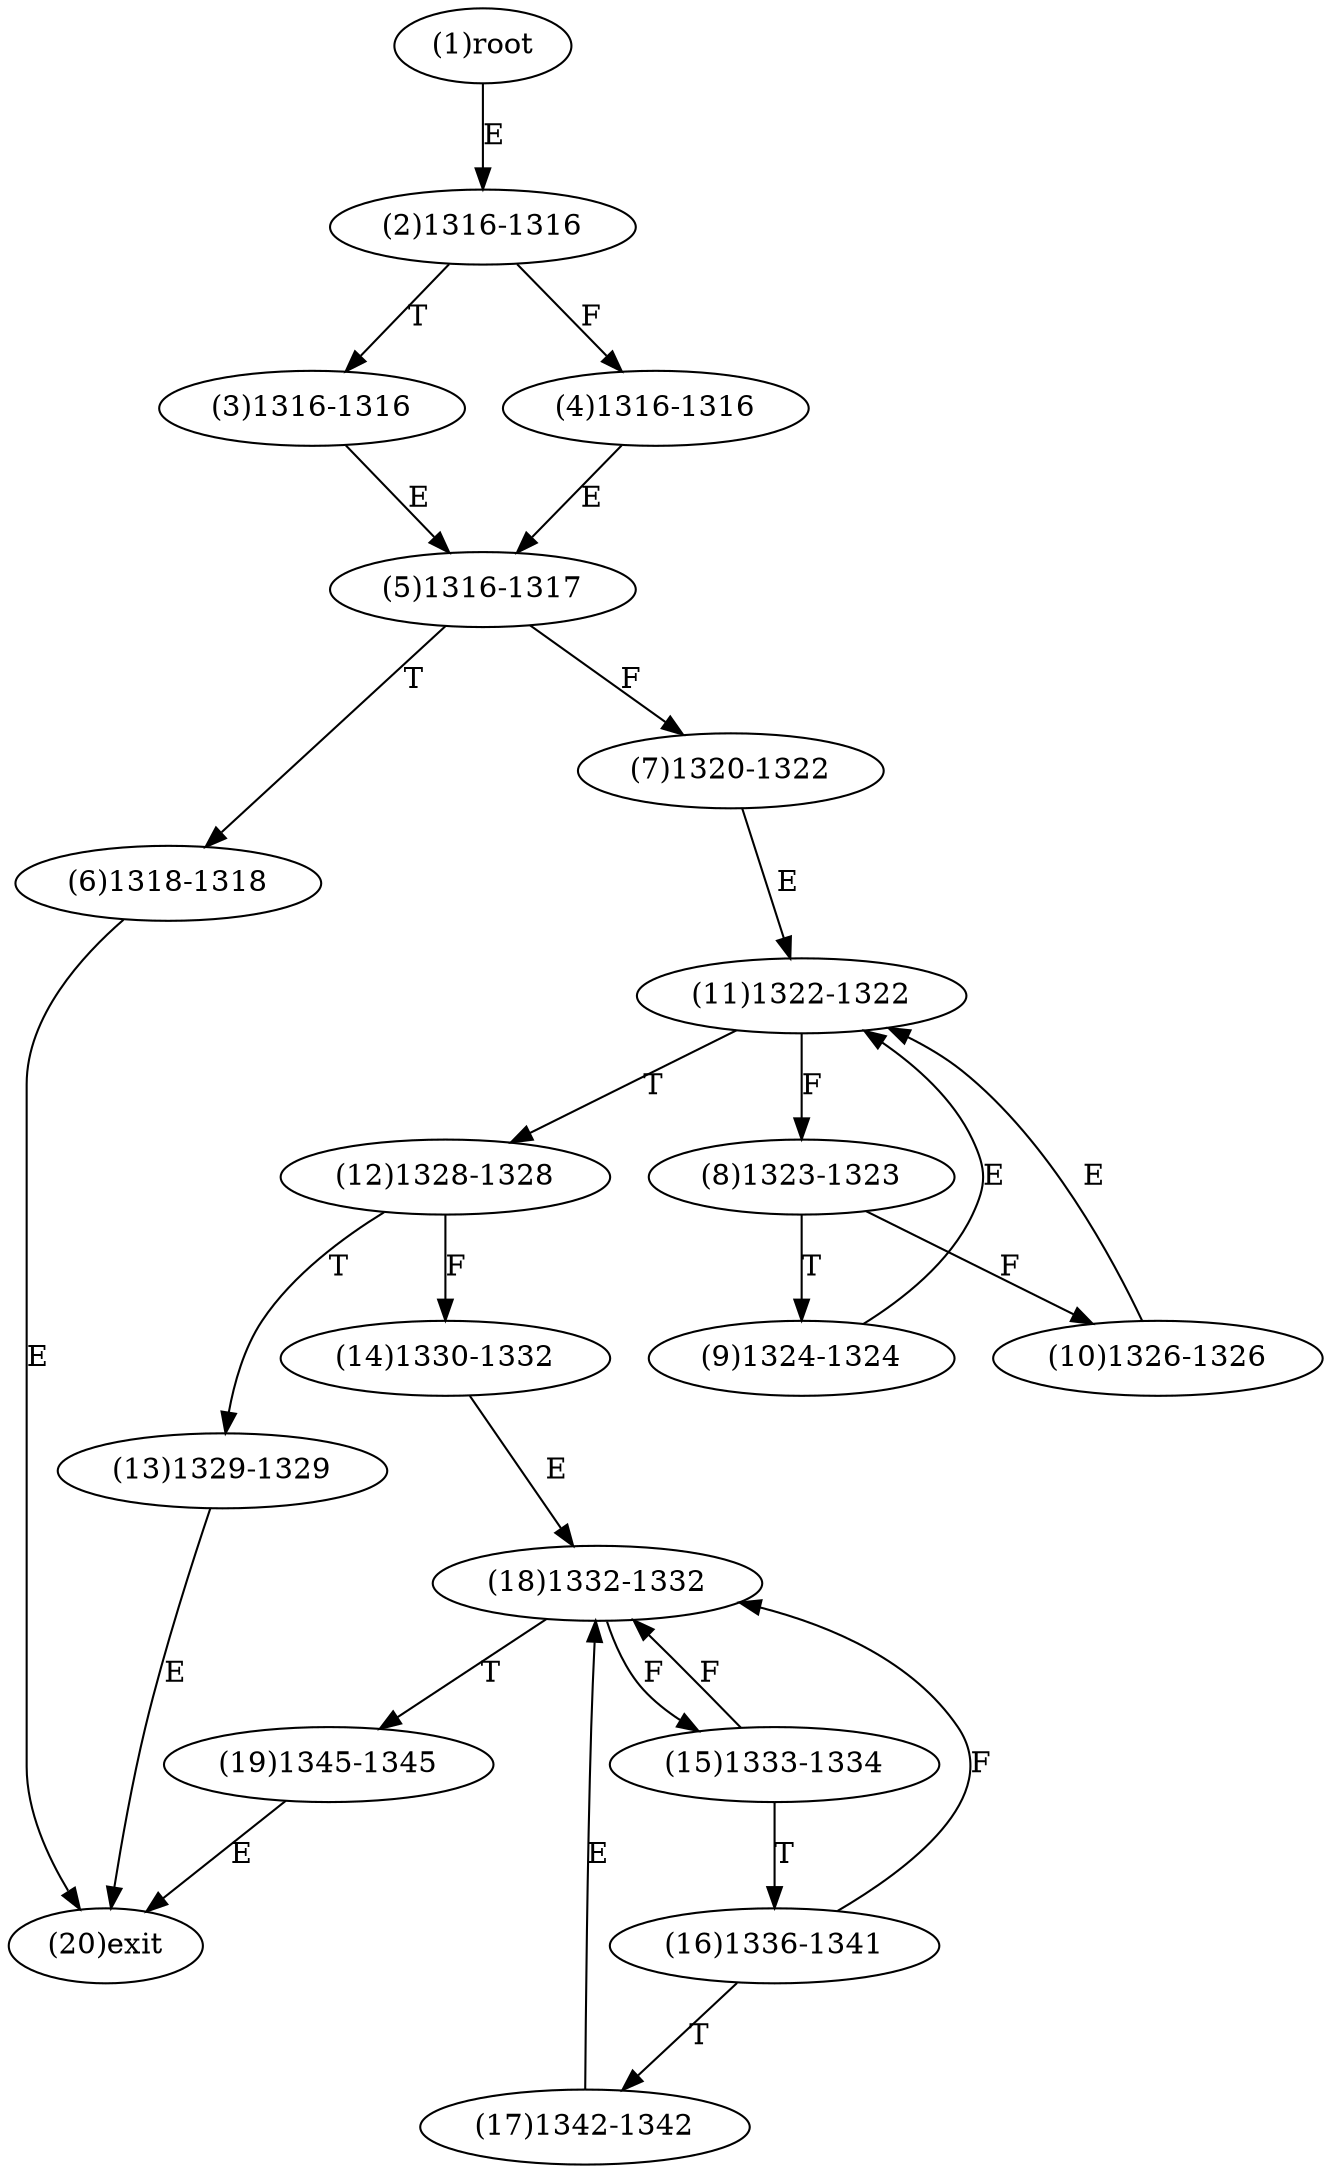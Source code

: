 digraph "" { 
1[ label="(1)root"];
2[ label="(2)1316-1316"];
3[ label="(3)1316-1316"];
4[ label="(4)1316-1316"];
5[ label="(5)1316-1317"];
6[ label="(6)1318-1318"];
7[ label="(7)1320-1322"];
8[ label="(8)1323-1323"];
9[ label="(9)1324-1324"];
10[ label="(10)1326-1326"];
11[ label="(11)1322-1322"];
12[ label="(12)1328-1328"];
13[ label="(13)1329-1329"];
14[ label="(14)1330-1332"];
15[ label="(15)1333-1334"];
17[ label="(17)1342-1342"];
16[ label="(16)1336-1341"];
19[ label="(19)1345-1345"];
18[ label="(18)1332-1332"];
20[ label="(20)exit"];
1->2[ label="E"];
2->4[ label="F"];
2->3[ label="T"];
3->5[ label="E"];
4->5[ label="E"];
5->7[ label="F"];
5->6[ label="T"];
6->20[ label="E"];
7->11[ label="E"];
8->10[ label="F"];
8->9[ label="T"];
9->11[ label="E"];
10->11[ label="E"];
11->8[ label="F"];
11->12[ label="T"];
12->14[ label="F"];
12->13[ label="T"];
13->20[ label="E"];
14->18[ label="E"];
15->18[ label="F"];
15->16[ label="T"];
16->18[ label="F"];
16->17[ label="T"];
17->18[ label="E"];
18->15[ label="F"];
18->19[ label="T"];
19->20[ label="E"];
}